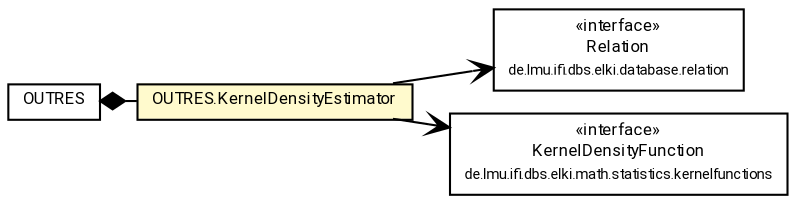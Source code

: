 #!/usr/local/bin/dot
#
# Class diagram 
# Generated by UMLGraph version R5_7_2-60-g0e99a6 (http://www.spinellis.gr/umlgraph/)
#

digraph G {
	graph [fontnames="svg"]
	edge [fontname="Roboto",fontsize=7,labelfontname="Roboto",labelfontsize=7,color="black"];
	node [fontname="Roboto",fontcolor="black",fontsize=8,shape=plaintext,margin=0,width=0,height=0];
	nodesep=0.15;
	ranksep=0.25;
	rankdir=LR;
	// de.lmu.ifi.dbs.elki.database.relation.Relation<O>
	c7606808 [label=<<table title="de.lmu.ifi.dbs.elki.database.relation.Relation" border="0" cellborder="1" cellspacing="0" cellpadding="2" href="../../../database/relation/Relation.html" target="_parent">
		<tr><td><table border="0" cellspacing="0" cellpadding="1">
		<tr><td align="center" balign="center"> &#171;interface&#187; </td></tr>
		<tr><td align="center" balign="center"> <font face="Roboto">Relation</font> </td></tr>
		<tr><td align="center" balign="center"> <font face="Roboto" point-size="7.0">de.lmu.ifi.dbs.elki.database.relation</font> </td></tr>
		</table></td></tr>
		</table>>, URL="../../../database/relation/Relation.html"];
	// de.lmu.ifi.dbs.elki.math.statistics.kernelfunctions.KernelDensityFunction
	c7607295 [label=<<table title="de.lmu.ifi.dbs.elki.math.statistics.kernelfunctions.KernelDensityFunction" border="0" cellborder="1" cellspacing="0" cellpadding="2" href="../../../math/statistics/kernelfunctions/KernelDensityFunction.html" target="_parent">
		<tr><td><table border="0" cellspacing="0" cellpadding="1">
		<tr><td align="center" balign="center"> &#171;interface&#187; </td></tr>
		<tr><td align="center" balign="center"> <font face="Roboto">KernelDensityFunction</font> </td></tr>
		<tr><td align="center" balign="center"> <font face="Roboto" point-size="7.0">de.lmu.ifi.dbs.elki.math.statistics.kernelfunctions</font> </td></tr>
		</table></td></tr>
		</table>>, URL="../../../math/statistics/kernelfunctions/KernelDensityFunction.html"];
	// de.lmu.ifi.dbs.elki.algorithm.outlier.subspace.OUTRES
	c7608691 [label=<<table title="de.lmu.ifi.dbs.elki.algorithm.outlier.subspace.OUTRES" border="0" cellborder="1" cellspacing="0" cellpadding="2" href="OUTRES.html" target="_parent">
		<tr><td><table border="0" cellspacing="0" cellpadding="1">
		<tr><td align="center" balign="center"> <font face="Roboto">OUTRES</font> </td></tr>
		</table></td></tr>
		</table>>, URL="OUTRES.html"];
	// de.lmu.ifi.dbs.elki.algorithm.outlier.subspace.OUTRES.KernelDensityEstimator
	c7608692 [label=<<table title="de.lmu.ifi.dbs.elki.algorithm.outlier.subspace.OUTRES.KernelDensityEstimator" border="0" cellborder="1" cellspacing="0" cellpadding="2" bgcolor="lemonChiffon" href="OUTRES.KernelDensityEstimator.html" target="_parent">
		<tr><td><table border="0" cellspacing="0" cellpadding="1">
		<tr><td align="center" balign="center"> <font face="Roboto">OUTRES.KernelDensityEstimator</font> </td></tr>
		</table></td></tr>
		</table>>, URL="OUTRES.KernelDensityEstimator.html"];
	// de.lmu.ifi.dbs.elki.algorithm.outlier.subspace.OUTRES composed de.lmu.ifi.dbs.elki.algorithm.outlier.subspace.OUTRES.KernelDensityEstimator
	c7608691 -> c7608692 [arrowhead=none,arrowtail=diamond,dir=back,weight=6];
	// de.lmu.ifi.dbs.elki.algorithm.outlier.subspace.OUTRES.KernelDensityEstimator navassoc de.lmu.ifi.dbs.elki.math.statistics.kernelfunctions.KernelDensityFunction
	c7608692 -> c7607295 [arrowhead=open,weight=1];
	// de.lmu.ifi.dbs.elki.algorithm.outlier.subspace.OUTRES.KernelDensityEstimator navassoc de.lmu.ifi.dbs.elki.database.relation.Relation<O>
	c7608692 -> c7606808 [arrowhead=open,weight=1];
}


